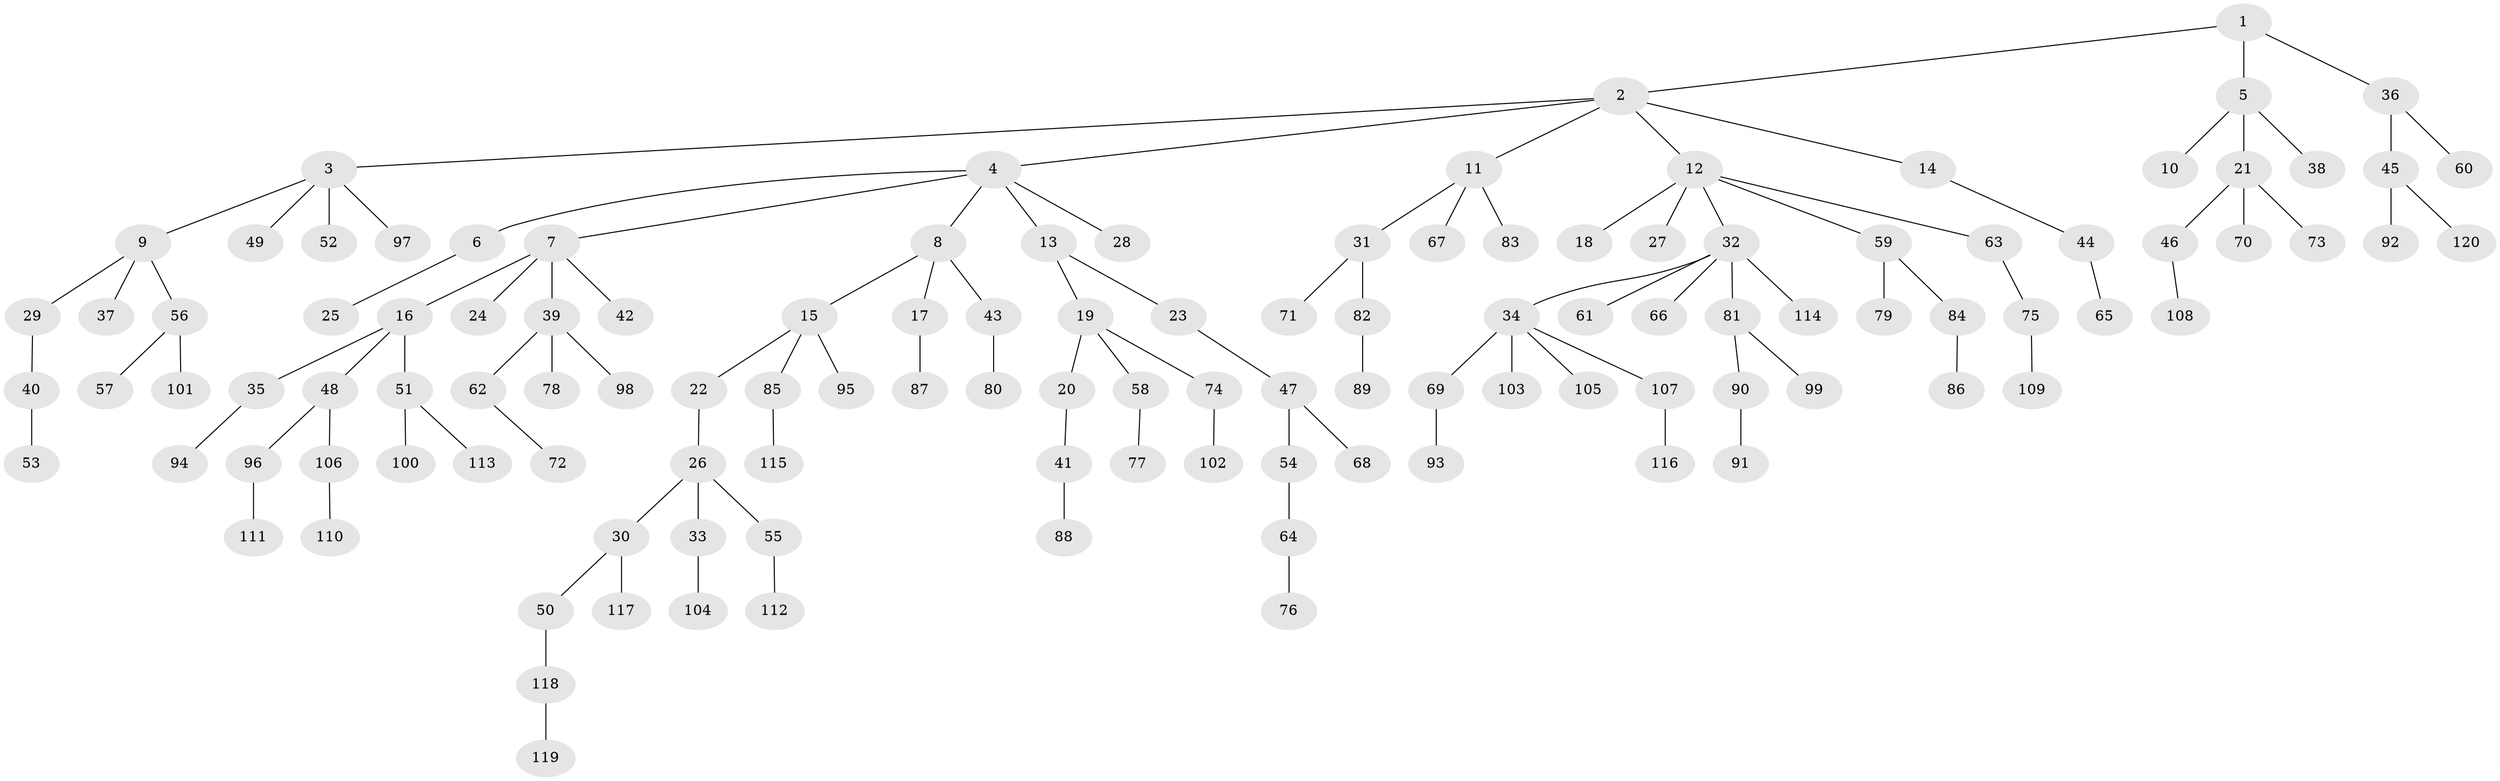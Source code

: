 // coarse degree distribution, {3: 0.05952380952380952, 8: 0.011904761904761904, 7: 0.023809523809523808, 4: 0.09523809523809523, 1: 0.5476190476190477, 6: 0.011904761904761904, 2: 0.23809523809523808, 5: 0.011904761904761904}
// Generated by graph-tools (version 1.1) at 2025/24/03/03/25 07:24:08]
// undirected, 120 vertices, 119 edges
graph export_dot {
graph [start="1"]
  node [color=gray90,style=filled];
  1;
  2;
  3;
  4;
  5;
  6;
  7;
  8;
  9;
  10;
  11;
  12;
  13;
  14;
  15;
  16;
  17;
  18;
  19;
  20;
  21;
  22;
  23;
  24;
  25;
  26;
  27;
  28;
  29;
  30;
  31;
  32;
  33;
  34;
  35;
  36;
  37;
  38;
  39;
  40;
  41;
  42;
  43;
  44;
  45;
  46;
  47;
  48;
  49;
  50;
  51;
  52;
  53;
  54;
  55;
  56;
  57;
  58;
  59;
  60;
  61;
  62;
  63;
  64;
  65;
  66;
  67;
  68;
  69;
  70;
  71;
  72;
  73;
  74;
  75;
  76;
  77;
  78;
  79;
  80;
  81;
  82;
  83;
  84;
  85;
  86;
  87;
  88;
  89;
  90;
  91;
  92;
  93;
  94;
  95;
  96;
  97;
  98;
  99;
  100;
  101;
  102;
  103;
  104;
  105;
  106;
  107;
  108;
  109;
  110;
  111;
  112;
  113;
  114;
  115;
  116;
  117;
  118;
  119;
  120;
  1 -- 2;
  1 -- 5;
  1 -- 36;
  2 -- 3;
  2 -- 4;
  2 -- 11;
  2 -- 12;
  2 -- 14;
  3 -- 9;
  3 -- 49;
  3 -- 52;
  3 -- 97;
  4 -- 6;
  4 -- 7;
  4 -- 8;
  4 -- 13;
  4 -- 28;
  5 -- 10;
  5 -- 21;
  5 -- 38;
  6 -- 25;
  7 -- 16;
  7 -- 24;
  7 -- 39;
  7 -- 42;
  8 -- 15;
  8 -- 17;
  8 -- 43;
  9 -- 29;
  9 -- 37;
  9 -- 56;
  11 -- 31;
  11 -- 67;
  11 -- 83;
  12 -- 18;
  12 -- 27;
  12 -- 32;
  12 -- 59;
  12 -- 63;
  13 -- 19;
  13 -- 23;
  14 -- 44;
  15 -- 22;
  15 -- 85;
  15 -- 95;
  16 -- 35;
  16 -- 48;
  16 -- 51;
  17 -- 87;
  19 -- 20;
  19 -- 58;
  19 -- 74;
  20 -- 41;
  21 -- 46;
  21 -- 70;
  21 -- 73;
  22 -- 26;
  23 -- 47;
  26 -- 30;
  26 -- 33;
  26 -- 55;
  29 -- 40;
  30 -- 50;
  30 -- 117;
  31 -- 71;
  31 -- 82;
  32 -- 34;
  32 -- 61;
  32 -- 66;
  32 -- 81;
  32 -- 114;
  33 -- 104;
  34 -- 69;
  34 -- 103;
  34 -- 105;
  34 -- 107;
  35 -- 94;
  36 -- 45;
  36 -- 60;
  39 -- 62;
  39 -- 78;
  39 -- 98;
  40 -- 53;
  41 -- 88;
  43 -- 80;
  44 -- 65;
  45 -- 92;
  45 -- 120;
  46 -- 108;
  47 -- 54;
  47 -- 68;
  48 -- 96;
  48 -- 106;
  50 -- 118;
  51 -- 100;
  51 -- 113;
  54 -- 64;
  55 -- 112;
  56 -- 57;
  56 -- 101;
  58 -- 77;
  59 -- 79;
  59 -- 84;
  62 -- 72;
  63 -- 75;
  64 -- 76;
  69 -- 93;
  74 -- 102;
  75 -- 109;
  81 -- 90;
  81 -- 99;
  82 -- 89;
  84 -- 86;
  85 -- 115;
  90 -- 91;
  96 -- 111;
  106 -- 110;
  107 -- 116;
  118 -- 119;
}
